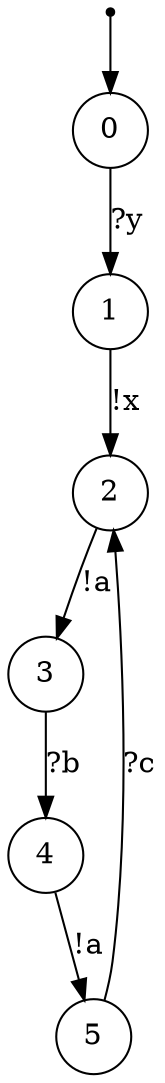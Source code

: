 digraph {
 node [shape=point] ENTRY
 node [shape=circle]
 ENTRY -> 0
0 -> 1 [label="?y"]
1 -> 2 [label="!x"]
2 -> 3 [label="!a"]
3 -> 4 [label="?b"]
4 -> 5 [label="!a"]
5 -> 2 [label="?c"]
}